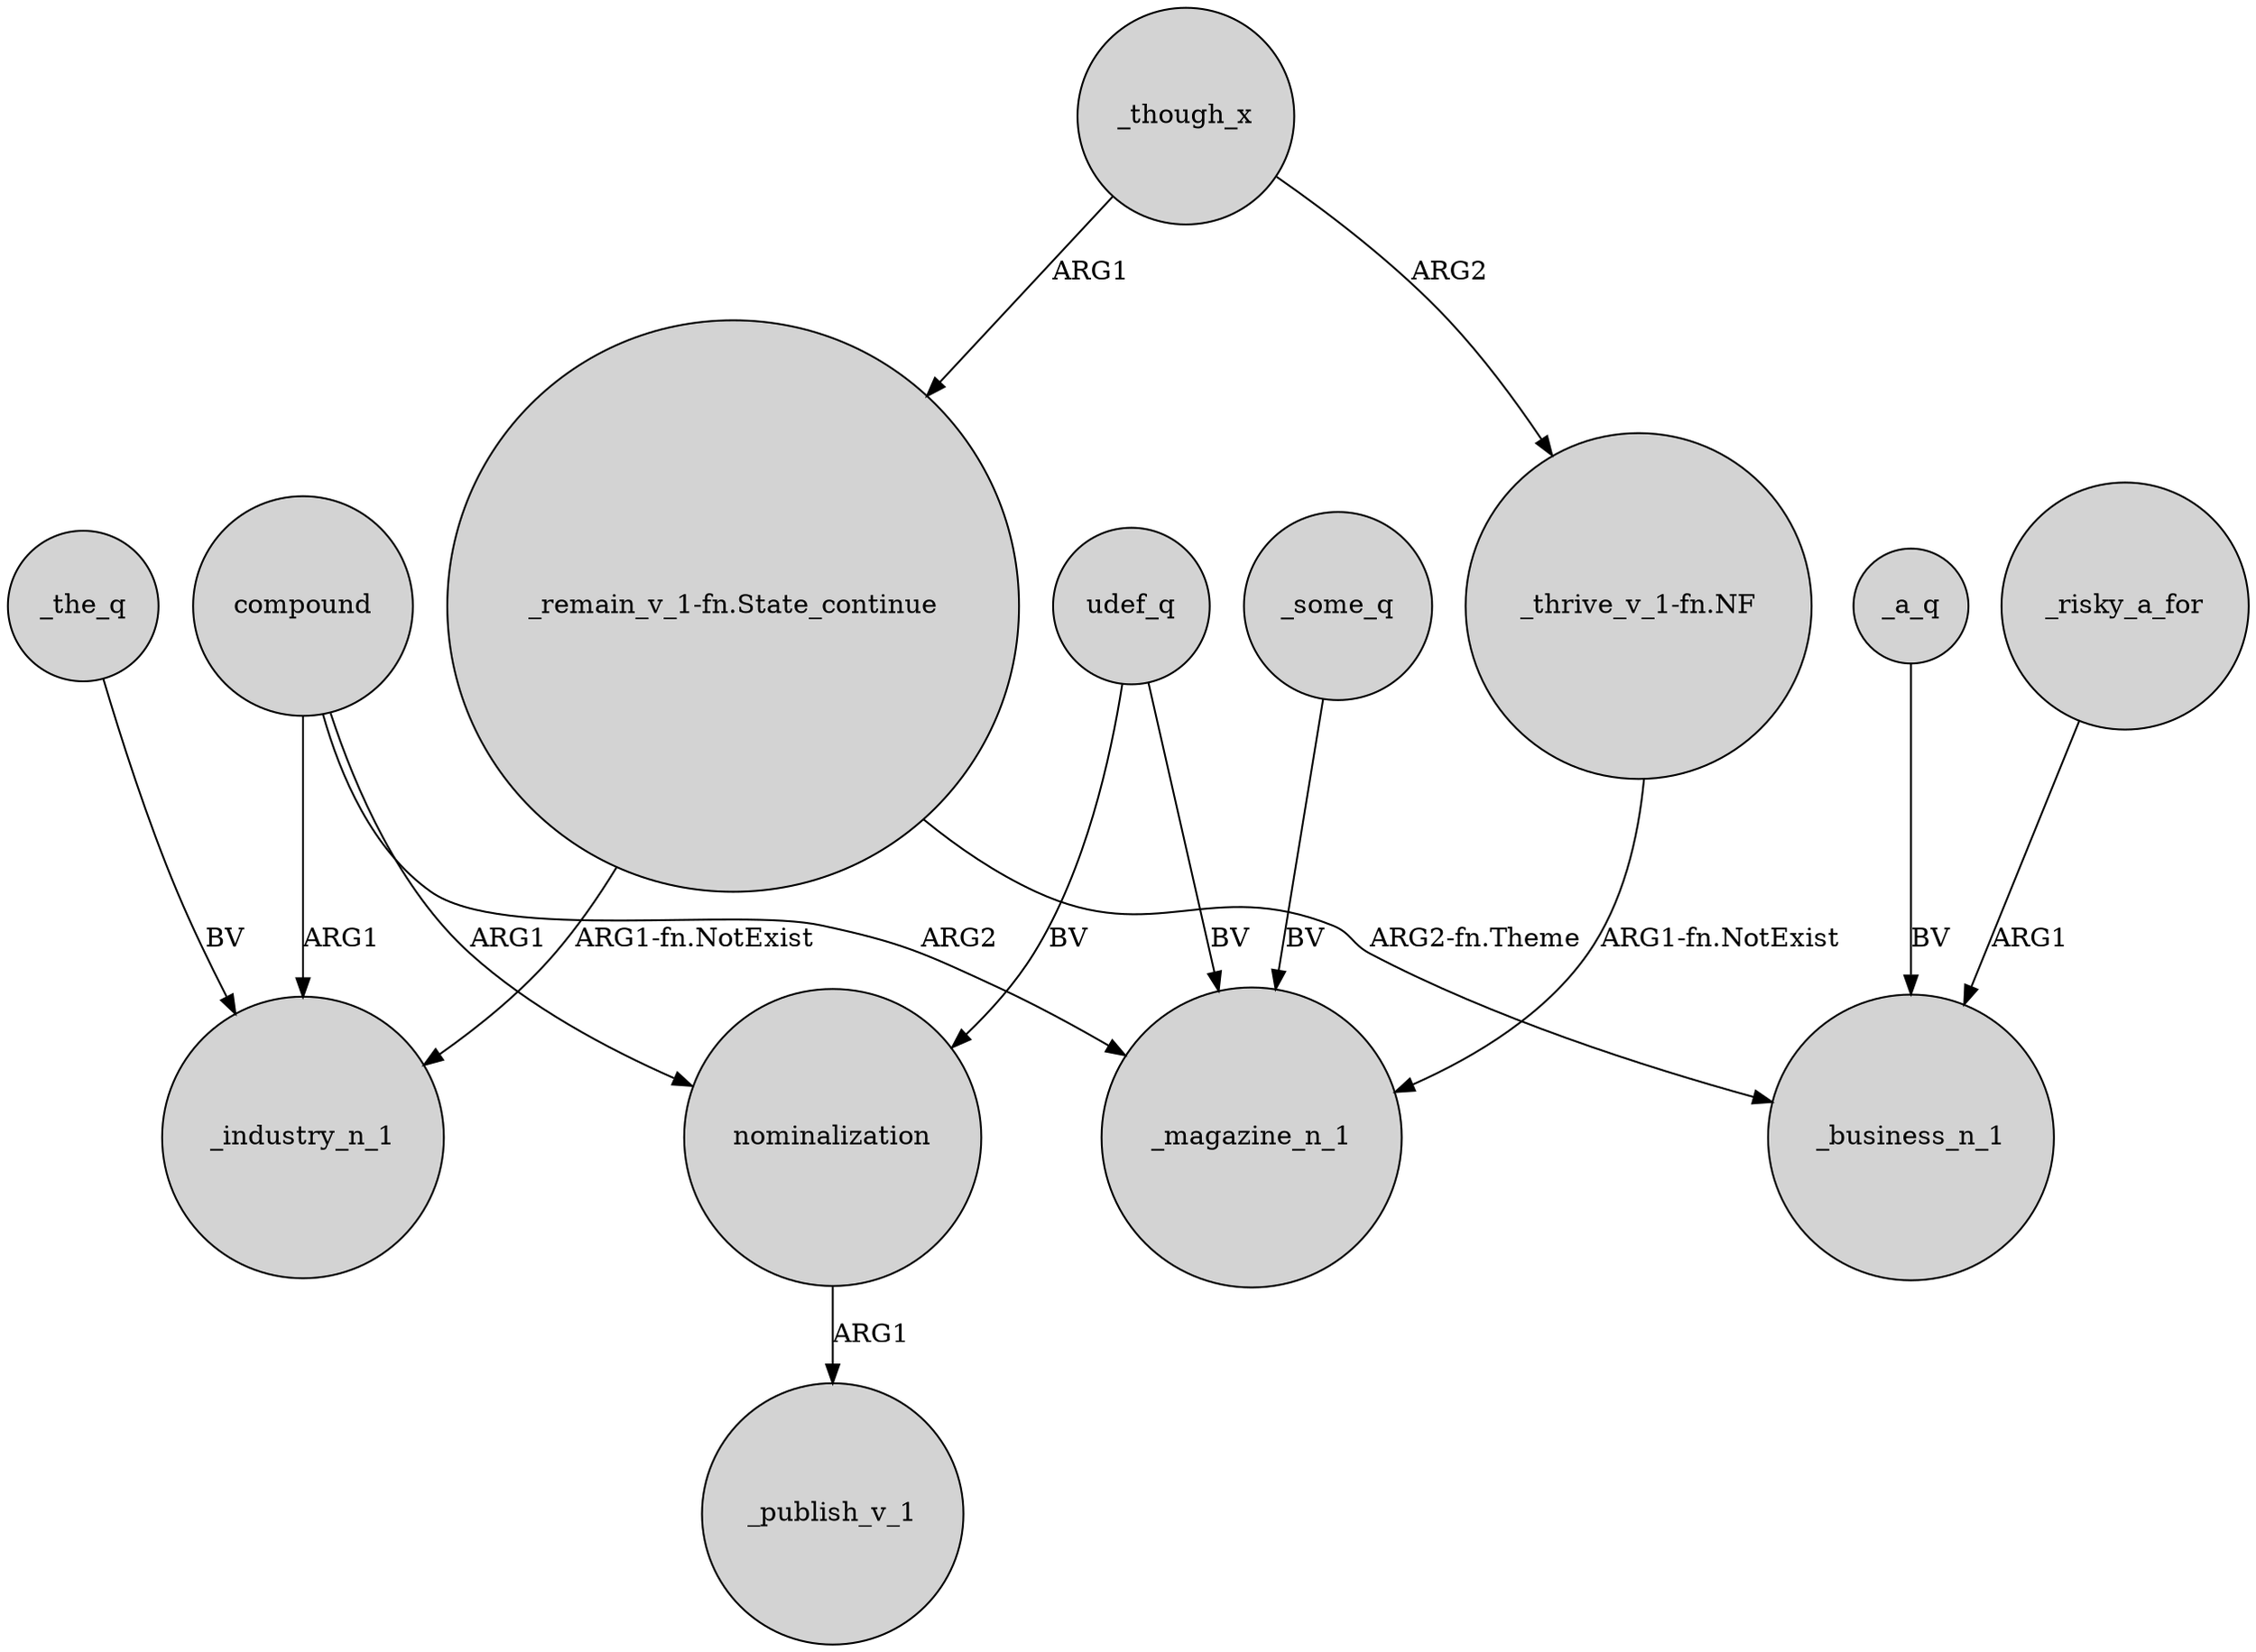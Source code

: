 digraph {
	node [shape=circle style=filled]
	_though_x -> "_remain_v_1-fn.State_continue" [label=ARG1]
	compound -> _industry_n_1 [label=ARG1]
	_a_q -> _business_n_1 [label=BV]
	udef_q -> _magazine_n_1 [label=BV]
	_the_q -> _industry_n_1 [label=BV]
	"_thrive_v_1-fn.NF" -> _magazine_n_1 [label="ARG1-fn.NotExist"]
	"_remain_v_1-fn.State_continue" -> _business_n_1 [label="ARG2-fn.Theme"]
	compound -> nominalization [label=ARG1]
	_some_q -> _magazine_n_1 [label=BV]
	"_remain_v_1-fn.State_continue" -> _industry_n_1 [label="ARG1-fn.NotExist"]
	_risky_a_for -> _business_n_1 [label=ARG1]
	udef_q -> nominalization [label=BV]
	nominalization -> _publish_v_1 [label=ARG1]
	compound -> _magazine_n_1 [label=ARG2]
	_though_x -> "_thrive_v_1-fn.NF" [label=ARG2]
}
